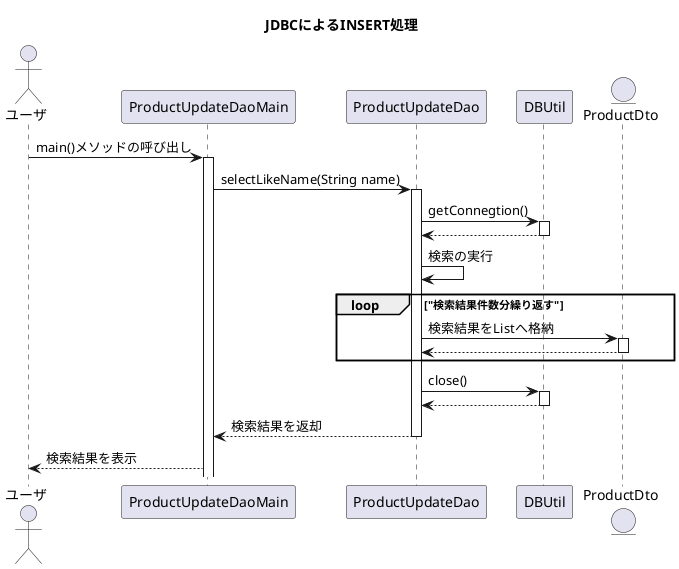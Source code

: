 @startuml

title JDBCによるINSERT処理

actor ユーザ as user
participant "ProductUpdateDaoMain" as main
participant "ProductUpdateDao" as dao
participant "DBUtil" as DBUtil
entity "ProductDto" as dto

user -> main : main()メソッドの呼び出し
activate main

main -> dao : selectLikeName(String name)
activate dao

dao -> DBUtil : getConnegtion()
activate DBUtil
dao <-- DBUtil
deactivate DBUtil

dao -> dao : 検索の実行
loop "検索結果件数分繰り返す"
 dao -> dto : 検索結果をListへ格納
 activate dto
 dao <-- dto
 deactivate dto
end

dao -> DBUtil : close()
activate DBUtil
dao <-- DBUtil
deactivate DBUtil

main <-- dao : 検索結果を返却
deactivate dao

user <-- main : 検索結果を表示

@enduml
